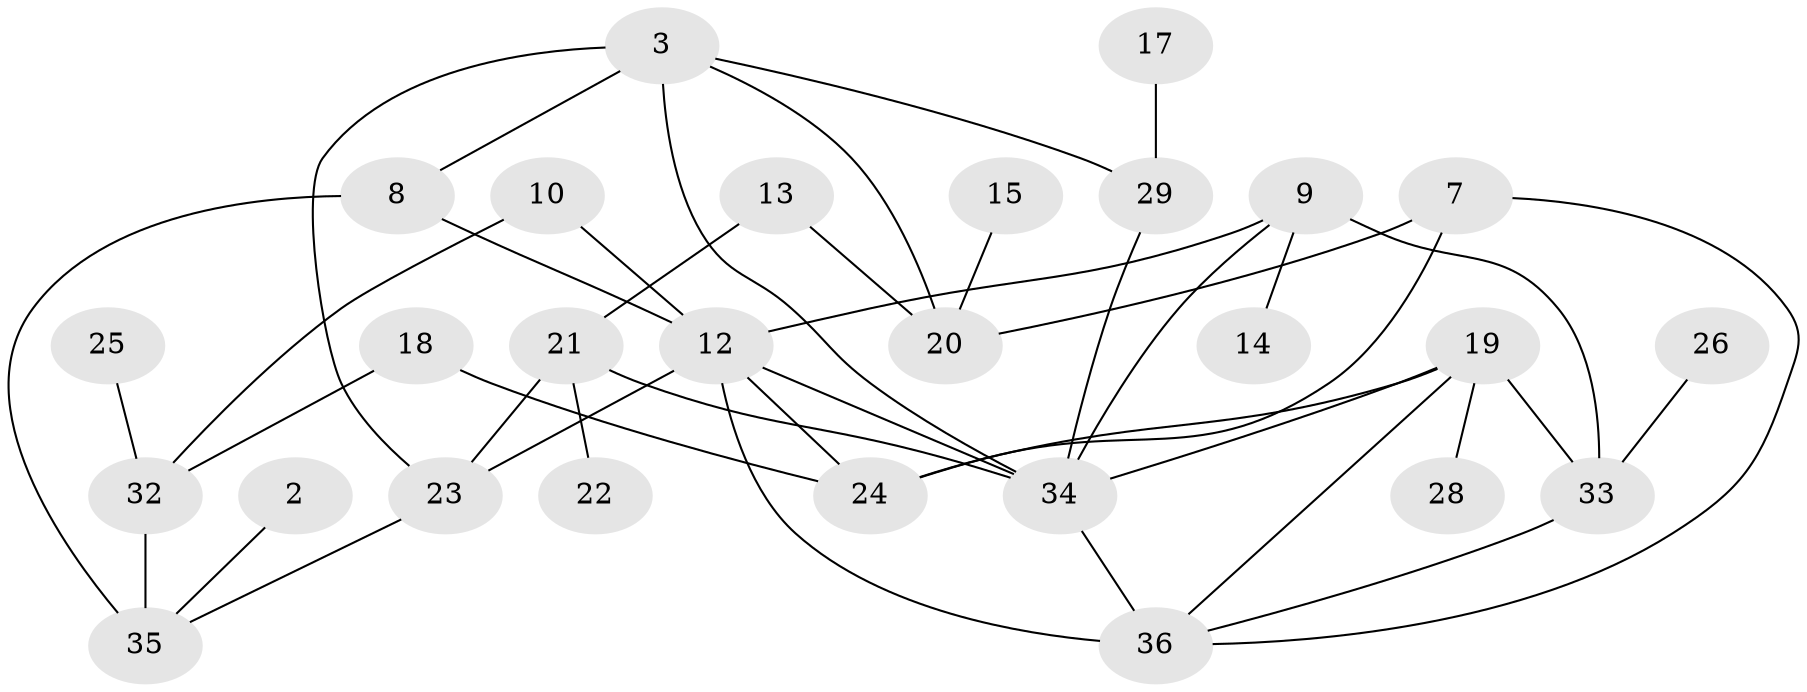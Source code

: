 // original degree distribution, {3: 0.22535211267605634, 4: 0.19718309859154928, 2: 0.18309859154929578, 6: 0.014084507042253521, 0: 0.1267605633802817, 1: 0.2112676056338028, 5: 0.04225352112676056}
// Generated by graph-tools (version 1.1) at 2025/00/03/09/25 03:00:44]
// undirected, 27 vertices, 42 edges
graph export_dot {
graph [start="1"]
  node [color=gray90,style=filled];
  2;
  3;
  7;
  8;
  9;
  10;
  12;
  13;
  14;
  15;
  17;
  18;
  19;
  20;
  21;
  22;
  23;
  24;
  25;
  26;
  28;
  29;
  32;
  33;
  34;
  35;
  36;
  2 -- 35 [weight=1.0];
  3 -- 8 [weight=1.0];
  3 -- 20 [weight=1.0];
  3 -- 23 [weight=1.0];
  3 -- 29 [weight=1.0];
  3 -- 34 [weight=1.0];
  7 -- 20 [weight=1.0];
  7 -- 24 [weight=1.0];
  7 -- 36 [weight=1.0];
  8 -- 12 [weight=1.0];
  8 -- 35 [weight=1.0];
  9 -- 12 [weight=1.0];
  9 -- 14 [weight=1.0];
  9 -- 33 [weight=1.0];
  9 -- 34 [weight=1.0];
  10 -- 12 [weight=2.0];
  10 -- 32 [weight=1.0];
  12 -- 23 [weight=1.0];
  12 -- 24 [weight=1.0];
  12 -- 34 [weight=1.0];
  12 -- 36 [weight=2.0];
  13 -- 20 [weight=1.0];
  13 -- 21 [weight=1.0];
  15 -- 20 [weight=1.0];
  17 -- 29 [weight=1.0];
  18 -- 24 [weight=1.0];
  18 -- 32 [weight=1.0];
  19 -- 24 [weight=1.0];
  19 -- 28 [weight=1.0];
  19 -- 33 [weight=1.0];
  19 -- 34 [weight=1.0];
  19 -- 36 [weight=1.0];
  21 -- 22 [weight=1.0];
  21 -- 23 [weight=1.0];
  21 -- 34 [weight=1.0];
  23 -- 35 [weight=1.0];
  25 -- 32 [weight=1.0];
  26 -- 33 [weight=1.0];
  29 -- 34 [weight=1.0];
  32 -- 35 [weight=3.0];
  33 -- 36 [weight=1.0];
  34 -- 36 [weight=1.0];
}
